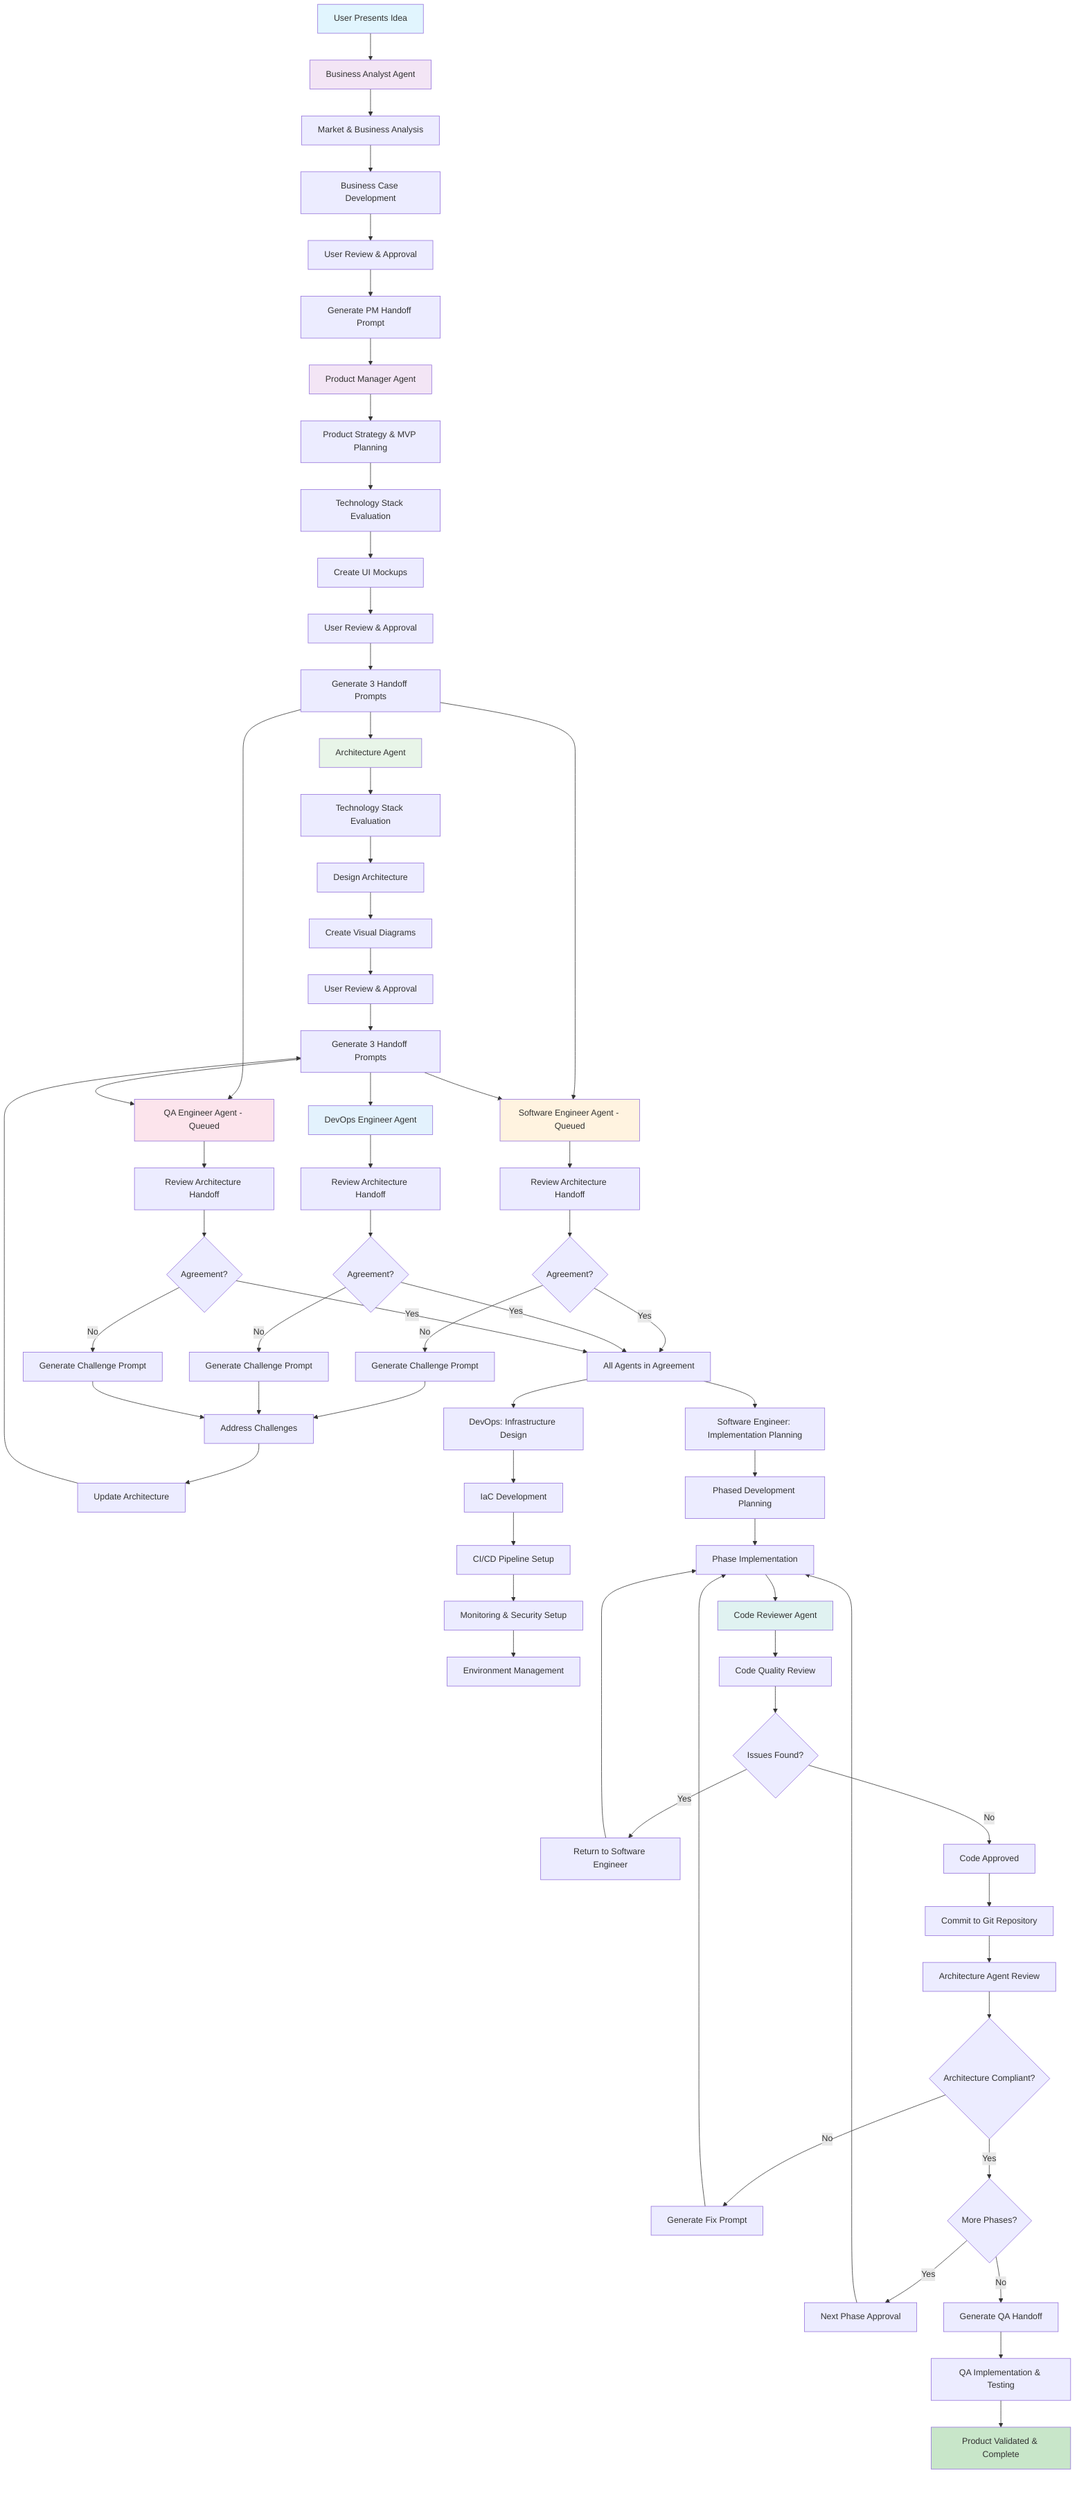 graph TD
    A[User Presents Idea] --> B[Business Analyst Agent]
    
    B --> B1[Market & Business Analysis]
    B1 --> B2[Business Case Development]
    B2 --> B3[User Review & Approval]
    B3 --> B4[Generate PM Handoff Prompt]
    
    B4 --> C[Product Manager Agent]
    C --> C1[Product Strategy & MVP Planning]
    C1 --> C2[Technology Stack Evaluation]
    C2 --> C3[Create UI Mockups]
    C3 --> C4[User Review & Approval]
    C4 --> C5[Generate 3 Handoff Prompts]
    
    C5 --> D[Architecture Agent]
    C5 --> E[Software Engineer Agent - Queued]
    C5 --> F[QA Engineer Agent - Queued]
    
    D --> D1[Technology Stack Evaluation]
    D1 --> D2[Design Architecture]
    D2 --> D3[Create Visual Diagrams]
    D3 --> D4[User Review & Approval]
    D4 --> D5[Generate 3 Handoff Prompts]
    
    D5 --> E
    D5 --> G[DevOps Engineer Agent]
    D5 --> F
    
    %% Challenge and Agreement Cycle
    E --> E1[Review Architecture Handoff]
    G --> G1[Review Architecture Handoff]
    F --> F1[Review Architecture Handoff]
    
    E1 --> E2{Agreement?}
    G1 --> G2{Agreement?}
    F1 --> F2{Agreement?}
    
    E2 -->|No| E3[Generate Challenge Prompt]
    G2 -->|No| G3[Generate Challenge Prompt]
    F2 -->|No| F3[Generate Challenge Prompt]
    
    E3 --> D6[Address Challenges]
    G3 --> D6
    F3 --> D6
    
    D6 --> D7[Update Architecture]
    D7 --> D5
    
    E2 -->|Yes| H[All Agents in Agreement]
    G2 -->|Yes| H
    F2 -->|Yes| H
    
    %% Implementation Phase
    H --> I[DevOps: Infrastructure Design]
    H --> J[Software Engineer: Implementation Planning]
    
    I --> I1[IaC Development]
    I1 --> I2[CI/CD Pipeline Setup]
    I2 --> I3[Monitoring & Security Setup]
    I3 --> I4[Environment Management]
    
    J --> J1[Phased Development Planning]
    J1 --> J2[Phase Implementation]
    J2 --> K[Code Reviewer Agent]
    
    K --> K1[Code Quality Review]
    K1 --> K2{Issues Found?}
    K2 -->|Yes| K3[Return to Software Engineer]
    K3 --> J2
    K2 -->|No| K4[Code Approved]
    
    K4 --> L[Commit to Git Repository]
    L --> M[Architecture Agent Review]
    
    M --> M1{Architecture Compliant?}
    M1 -->|No| M2[Generate Fix Prompt]
    M2 --> J2
    M1 -->|Yes| N{More Phases?}
    
    N -->|Yes| O[Next Phase Approval]
    O --> J2
    N -->|No| P[Generate QA Handoff]
    
    P --> F4[QA Implementation & Testing]
    F4 --> Q[Product Validated & Complete]
    
    style A fill:#e1f5fe
    style B fill:#f3e5f5
    style C fill:#f3e5f5
    style D fill:#e8f5e8
    style E fill:#fff3e0
    style G fill:#e3f2fd
    style F fill:#fce4ec
    style K fill:#e0f2f1
    style Q fill:#c8e6c9